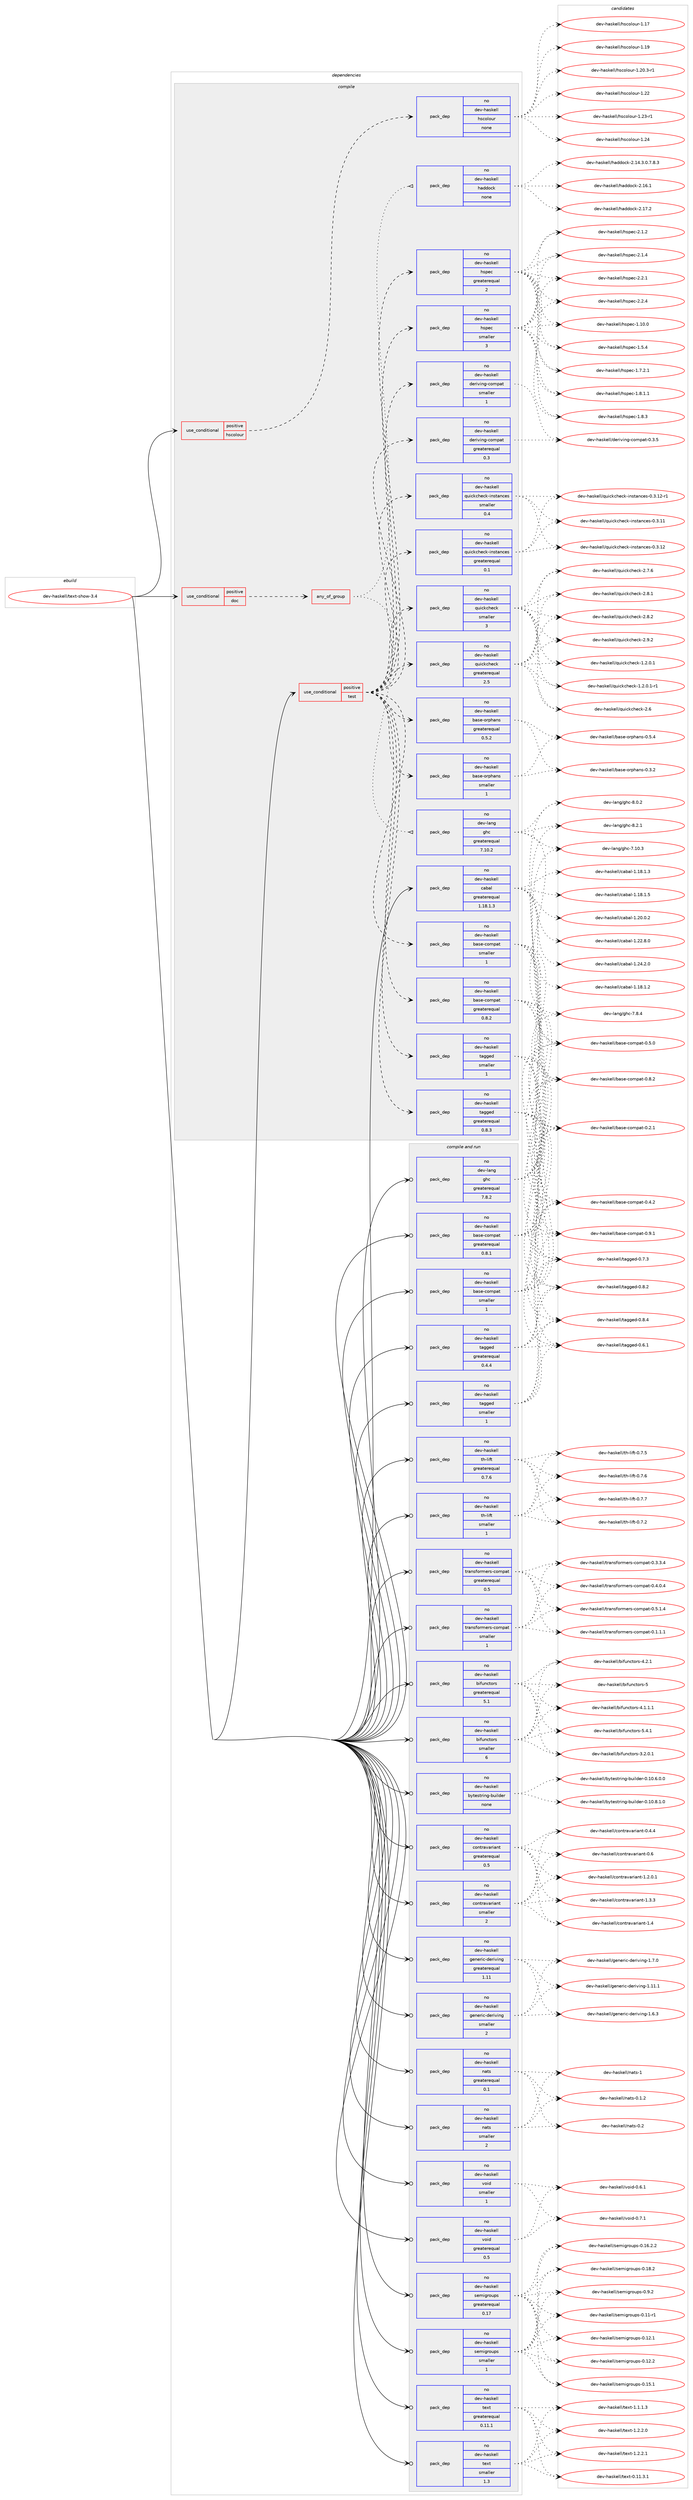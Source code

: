 digraph prolog {

# *************
# Graph options
# *************

newrank=true;
concentrate=true;
compound=true;
graph [rankdir=LR,fontname=Helvetica,fontsize=10,ranksep=1.5];#, ranksep=2.5, nodesep=0.2];
edge  [arrowhead=vee];
node  [fontname=Helvetica,fontsize=10];

# **********
# The ebuild
# **********

subgraph cluster_leftcol {
color=gray;
rank=same;
label=<<i>ebuild</i>>;
id [label="dev-haskell/text-show-3.4", color=red, width=4, href="../dev-haskell/text-show-3.4.svg"];
}

# ****************
# The dependencies
# ****************

subgraph cluster_midcol {
color=gray;
label=<<i>dependencies</i>>;
subgraph cluster_compile {
fillcolor="#eeeeee";
style=filled;
label=<<i>compile</i>>;
subgraph cond21066 {
dependency93930 [label=<<TABLE BORDER="0" CELLBORDER="1" CELLSPACING="0" CELLPADDING="4"><TR><TD ROWSPAN="3" CELLPADDING="10">use_conditional</TD></TR><TR><TD>positive</TD></TR><TR><TD>doc</TD></TR></TABLE>>, shape=none, color=red];
subgraph any2771 {
dependency93931 [label=<<TABLE BORDER="0" CELLBORDER="1" CELLSPACING="0" CELLPADDING="4"><TR><TD CELLPADDING="10">any_of_group</TD></TR></TABLE>>, shape=none, color=red];subgraph pack70063 {
dependency93932 [label=<<TABLE BORDER="0" CELLBORDER="1" CELLSPACING="0" CELLPADDING="4" WIDTH="220"><TR><TD ROWSPAN="6" CELLPADDING="30">pack_dep</TD></TR><TR><TD WIDTH="110">no</TD></TR><TR><TD>dev-haskell</TD></TR><TR><TD>haddock</TD></TR><TR><TD>none</TD></TR><TR><TD></TD></TR></TABLE>>, shape=none, color=blue];
}
dependency93931:e -> dependency93932:w [weight=20,style="dotted",arrowhead="oinv"];
subgraph pack70064 {
dependency93933 [label=<<TABLE BORDER="0" CELLBORDER="1" CELLSPACING="0" CELLPADDING="4" WIDTH="220"><TR><TD ROWSPAN="6" CELLPADDING="30">pack_dep</TD></TR><TR><TD WIDTH="110">no</TD></TR><TR><TD>dev-lang</TD></TR><TR><TD>ghc</TD></TR><TR><TD>greaterequal</TD></TR><TR><TD>7.10.2</TD></TR></TABLE>>, shape=none, color=blue];
}
dependency93931:e -> dependency93933:w [weight=20,style="dotted",arrowhead="oinv"];
}
dependency93930:e -> dependency93931:w [weight=20,style="dashed",arrowhead="vee"];
}
id:e -> dependency93930:w [weight=20,style="solid",arrowhead="vee"];
subgraph cond21067 {
dependency93934 [label=<<TABLE BORDER="0" CELLBORDER="1" CELLSPACING="0" CELLPADDING="4"><TR><TD ROWSPAN="3" CELLPADDING="10">use_conditional</TD></TR><TR><TD>positive</TD></TR><TR><TD>hscolour</TD></TR></TABLE>>, shape=none, color=red];
subgraph pack70065 {
dependency93935 [label=<<TABLE BORDER="0" CELLBORDER="1" CELLSPACING="0" CELLPADDING="4" WIDTH="220"><TR><TD ROWSPAN="6" CELLPADDING="30">pack_dep</TD></TR><TR><TD WIDTH="110">no</TD></TR><TR><TD>dev-haskell</TD></TR><TR><TD>hscolour</TD></TR><TR><TD>none</TD></TR><TR><TD></TD></TR></TABLE>>, shape=none, color=blue];
}
dependency93934:e -> dependency93935:w [weight=20,style="dashed",arrowhead="vee"];
}
id:e -> dependency93934:w [weight=20,style="solid",arrowhead="vee"];
subgraph cond21068 {
dependency93936 [label=<<TABLE BORDER="0" CELLBORDER="1" CELLSPACING="0" CELLPADDING="4"><TR><TD ROWSPAN="3" CELLPADDING="10">use_conditional</TD></TR><TR><TD>positive</TD></TR><TR><TD>test</TD></TR></TABLE>>, shape=none, color=red];
subgraph pack70066 {
dependency93937 [label=<<TABLE BORDER="0" CELLBORDER="1" CELLSPACING="0" CELLPADDING="4" WIDTH="220"><TR><TD ROWSPAN="6" CELLPADDING="30">pack_dep</TD></TR><TR><TD WIDTH="110">no</TD></TR><TR><TD>dev-haskell</TD></TR><TR><TD>base-compat</TD></TR><TR><TD>greaterequal</TD></TR><TR><TD>0.8.2</TD></TR></TABLE>>, shape=none, color=blue];
}
dependency93936:e -> dependency93937:w [weight=20,style="dashed",arrowhead="vee"];
subgraph pack70067 {
dependency93938 [label=<<TABLE BORDER="0" CELLBORDER="1" CELLSPACING="0" CELLPADDING="4" WIDTH="220"><TR><TD ROWSPAN="6" CELLPADDING="30">pack_dep</TD></TR><TR><TD WIDTH="110">no</TD></TR><TR><TD>dev-haskell</TD></TR><TR><TD>base-compat</TD></TR><TR><TD>smaller</TD></TR><TR><TD>1</TD></TR></TABLE>>, shape=none, color=blue];
}
dependency93936:e -> dependency93938:w [weight=20,style="dashed",arrowhead="vee"];
subgraph pack70068 {
dependency93939 [label=<<TABLE BORDER="0" CELLBORDER="1" CELLSPACING="0" CELLPADDING="4" WIDTH="220"><TR><TD ROWSPAN="6" CELLPADDING="30">pack_dep</TD></TR><TR><TD WIDTH="110">no</TD></TR><TR><TD>dev-haskell</TD></TR><TR><TD>base-orphans</TD></TR><TR><TD>greaterequal</TD></TR><TR><TD>0.5.2</TD></TR></TABLE>>, shape=none, color=blue];
}
dependency93936:e -> dependency93939:w [weight=20,style="dashed",arrowhead="vee"];
subgraph pack70069 {
dependency93940 [label=<<TABLE BORDER="0" CELLBORDER="1" CELLSPACING="0" CELLPADDING="4" WIDTH="220"><TR><TD ROWSPAN="6" CELLPADDING="30">pack_dep</TD></TR><TR><TD WIDTH="110">no</TD></TR><TR><TD>dev-haskell</TD></TR><TR><TD>base-orphans</TD></TR><TR><TD>smaller</TD></TR><TR><TD>1</TD></TR></TABLE>>, shape=none, color=blue];
}
dependency93936:e -> dependency93940:w [weight=20,style="dashed",arrowhead="vee"];
subgraph pack70070 {
dependency93941 [label=<<TABLE BORDER="0" CELLBORDER="1" CELLSPACING="0" CELLPADDING="4" WIDTH="220"><TR><TD ROWSPAN="6" CELLPADDING="30">pack_dep</TD></TR><TR><TD WIDTH="110">no</TD></TR><TR><TD>dev-haskell</TD></TR><TR><TD>deriving-compat</TD></TR><TR><TD>greaterequal</TD></TR><TR><TD>0.3</TD></TR></TABLE>>, shape=none, color=blue];
}
dependency93936:e -> dependency93941:w [weight=20,style="dashed",arrowhead="vee"];
subgraph pack70071 {
dependency93942 [label=<<TABLE BORDER="0" CELLBORDER="1" CELLSPACING="0" CELLPADDING="4" WIDTH="220"><TR><TD ROWSPAN="6" CELLPADDING="30">pack_dep</TD></TR><TR><TD WIDTH="110">no</TD></TR><TR><TD>dev-haskell</TD></TR><TR><TD>deriving-compat</TD></TR><TR><TD>smaller</TD></TR><TR><TD>1</TD></TR></TABLE>>, shape=none, color=blue];
}
dependency93936:e -> dependency93942:w [weight=20,style="dashed",arrowhead="vee"];
subgraph pack70072 {
dependency93943 [label=<<TABLE BORDER="0" CELLBORDER="1" CELLSPACING="0" CELLPADDING="4" WIDTH="220"><TR><TD ROWSPAN="6" CELLPADDING="30">pack_dep</TD></TR><TR><TD WIDTH="110">no</TD></TR><TR><TD>dev-haskell</TD></TR><TR><TD>hspec</TD></TR><TR><TD>greaterequal</TD></TR><TR><TD>2</TD></TR></TABLE>>, shape=none, color=blue];
}
dependency93936:e -> dependency93943:w [weight=20,style="dashed",arrowhead="vee"];
subgraph pack70073 {
dependency93944 [label=<<TABLE BORDER="0" CELLBORDER="1" CELLSPACING="0" CELLPADDING="4" WIDTH="220"><TR><TD ROWSPAN="6" CELLPADDING="30">pack_dep</TD></TR><TR><TD WIDTH="110">no</TD></TR><TR><TD>dev-haskell</TD></TR><TR><TD>hspec</TD></TR><TR><TD>smaller</TD></TR><TR><TD>3</TD></TR></TABLE>>, shape=none, color=blue];
}
dependency93936:e -> dependency93944:w [weight=20,style="dashed",arrowhead="vee"];
subgraph pack70074 {
dependency93945 [label=<<TABLE BORDER="0" CELLBORDER="1" CELLSPACING="0" CELLPADDING="4" WIDTH="220"><TR><TD ROWSPAN="6" CELLPADDING="30">pack_dep</TD></TR><TR><TD WIDTH="110">no</TD></TR><TR><TD>dev-haskell</TD></TR><TR><TD>quickcheck</TD></TR><TR><TD>greaterequal</TD></TR><TR><TD>2.5</TD></TR></TABLE>>, shape=none, color=blue];
}
dependency93936:e -> dependency93945:w [weight=20,style="dashed",arrowhead="vee"];
subgraph pack70075 {
dependency93946 [label=<<TABLE BORDER="0" CELLBORDER="1" CELLSPACING="0" CELLPADDING="4" WIDTH="220"><TR><TD ROWSPAN="6" CELLPADDING="30">pack_dep</TD></TR><TR><TD WIDTH="110">no</TD></TR><TR><TD>dev-haskell</TD></TR><TR><TD>quickcheck</TD></TR><TR><TD>smaller</TD></TR><TR><TD>3</TD></TR></TABLE>>, shape=none, color=blue];
}
dependency93936:e -> dependency93946:w [weight=20,style="dashed",arrowhead="vee"];
subgraph pack70076 {
dependency93947 [label=<<TABLE BORDER="0" CELLBORDER="1" CELLSPACING="0" CELLPADDING="4" WIDTH="220"><TR><TD ROWSPAN="6" CELLPADDING="30">pack_dep</TD></TR><TR><TD WIDTH="110">no</TD></TR><TR><TD>dev-haskell</TD></TR><TR><TD>quickcheck-instances</TD></TR><TR><TD>greaterequal</TD></TR><TR><TD>0.1</TD></TR></TABLE>>, shape=none, color=blue];
}
dependency93936:e -> dependency93947:w [weight=20,style="dashed",arrowhead="vee"];
subgraph pack70077 {
dependency93948 [label=<<TABLE BORDER="0" CELLBORDER="1" CELLSPACING="0" CELLPADDING="4" WIDTH="220"><TR><TD ROWSPAN="6" CELLPADDING="30">pack_dep</TD></TR><TR><TD WIDTH="110">no</TD></TR><TR><TD>dev-haskell</TD></TR><TR><TD>quickcheck-instances</TD></TR><TR><TD>smaller</TD></TR><TR><TD>0.4</TD></TR></TABLE>>, shape=none, color=blue];
}
dependency93936:e -> dependency93948:w [weight=20,style="dashed",arrowhead="vee"];
subgraph pack70078 {
dependency93949 [label=<<TABLE BORDER="0" CELLBORDER="1" CELLSPACING="0" CELLPADDING="4" WIDTH="220"><TR><TD ROWSPAN="6" CELLPADDING="30">pack_dep</TD></TR><TR><TD WIDTH="110">no</TD></TR><TR><TD>dev-haskell</TD></TR><TR><TD>tagged</TD></TR><TR><TD>greaterequal</TD></TR><TR><TD>0.8.3</TD></TR></TABLE>>, shape=none, color=blue];
}
dependency93936:e -> dependency93949:w [weight=20,style="dashed",arrowhead="vee"];
subgraph pack70079 {
dependency93950 [label=<<TABLE BORDER="0" CELLBORDER="1" CELLSPACING="0" CELLPADDING="4" WIDTH="220"><TR><TD ROWSPAN="6" CELLPADDING="30">pack_dep</TD></TR><TR><TD WIDTH="110">no</TD></TR><TR><TD>dev-haskell</TD></TR><TR><TD>tagged</TD></TR><TR><TD>smaller</TD></TR><TR><TD>1</TD></TR></TABLE>>, shape=none, color=blue];
}
dependency93936:e -> dependency93950:w [weight=20,style="dashed",arrowhead="vee"];
}
id:e -> dependency93936:w [weight=20,style="solid",arrowhead="vee"];
subgraph pack70080 {
dependency93951 [label=<<TABLE BORDER="0" CELLBORDER="1" CELLSPACING="0" CELLPADDING="4" WIDTH="220"><TR><TD ROWSPAN="6" CELLPADDING="30">pack_dep</TD></TR><TR><TD WIDTH="110">no</TD></TR><TR><TD>dev-haskell</TD></TR><TR><TD>cabal</TD></TR><TR><TD>greaterequal</TD></TR><TR><TD>1.18.1.3</TD></TR></TABLE>>, shape=none, color=blue];
}
id:e -> dependency93951:w [weight=20,style="solid",arrowhead="vee"];
}
subgraph cluster_compileandrun {
fillcolor="#eeeeee";
style=filled;
label=<<i>compile and run</i>>;
subgraph pack70081 {
dependency93952 [label=<<TABLE BORDER="0" CELLBORDER="1" CELLSPACING="0" CELLPADDING="4" WIDTH="220"><TR><TD ROWSPAN="6" CELLPADDING="30">pack_dep</TD></TR><TR><TD WIDTH="110">no</TD></TR><TR><TD>dev-haskell</TD></TR><TR><TD>base-compat</TD></TR><TR><TD>greaterequal</TD></TR><TR><TD>0.8.1</TD></TR></TABLE>>, shape=none, color=blue];
}
id:e -> dependency93952:w [weight=20,style="solid",arrowhead="odotvee"];
subgraph pack70082 {
dependency93953 [label=<<TABLE BORDER="0" CELLBORDER="1" CELLSPACING="0" CELLPADDING="4" WIDTH="220"><TR><TD ROWSPAN="6" CELLPADDING="30">pack_dep</TD></TR><TR><TD WIDTH="110">no</TD></TR><TR><TD>dev-haskell</TD></TR><TR><TD>base-compat</TD></TR><TR><TD>smaller</TD></TR><TR><TD>1</TD></TR></TABLE>>, shape=none, color=blue];
}
id:e -> dependency93953:w [weight=20,style="solid",arrowhead="odotvee"];
subgraph pack70083 {
dependency93954 [label=<<TABLE BORDER="0" CELLBORDER="1" CELLSPACING="0" CELLPADDING="4" WIDTH="220"><TR><TD ROWSPAN="6" CELLPADDING="30">pack_dep</TD></TR><TR><TD WIDTH="110">no</TD></TR><TR><TD>dev-haskell</TD></TR><TR><TD>bifunctors</TD></TR><TR><TD>greaterequal</TD></TR><TR><TD>5.1</TD></TR></TABLE>>, shape=none, color=blue];
}
id:e -> dependency93954:w [weight=20,style="solid",arrowhead="odotvee"];
subgraph pack70084 {
dependency93955 [label=<<TABLE BORDER="0" CELLBORDER="1" CELLSPACING="0" CELLPADDING="4" WIDTH="220"><TR><TD ROWSPAN="6" CELLPADDING="30">pack_dep</TD></TR><TR><TD WIDTH="110">no</TD></TR><TR><TD>dev-haskell</TD></TR><TR><TD>bifunctors</TD></TR><TR><TD>smaller</TD></TR><TR><TD>6</TD></TR></TABLE>>, shape=none, color=blue];
}
id:e -> dependency93955:w [weight=20,style="solid",arrowhead="odotvee"];
subgraph pack70085 {
dependency93956 [label=<<TABLE BORDER="0" CELLBORDER="1" CELLSPACING="0" CELLPADDING="4" WIDTH="220"><TR><TD ROWSPAN="6" CELLPADDING="30">pack_dep</TD></TR><TR><TD WIDTH="110">no</TD></TR><TR><TD>dev-haskell</TD></TR><TR><TD>bytestring-builder</TD></TR><TR><TD>none</TD></TR><TR><TD></TD></TR></TABLE>>, shape=none, color=blue];
}
id:e -> dependency93956:w [weight=20,style="solid",arrowhead="odotvee"];
subgraph pack70086 {
dependency93957 [label=<<TABLE BORDER="0" CELLBORDER="1" CELLSPACING="0" CELLPADDING="4" WIDTH="220"><TR><TD ROWSPAN="6" CELLPADDING="30">pack_dep</TD></TR><TR><TD WIDTH="110">no</TD></TR><TR><TD>dev-haskell</TD></TR><TR><TD>contravariant</TD></TR><TR><TD>greaterequal</TD></TR><TR><TD>0.5</TD></TR></TABLE>>, shape=none, color=blue];
}
id:e -> dependency93957:w [weight=20,style="solid",arrowhead="odotvee"];
subgraph pack70087 {
dependency93958 [label=<<TABLE BORDER="0" CELLBORDER="1" CELLSPACING="0" CELLPADDING="4" WIDTH="220"><TR><TD ROWSPAN="6" CELLPADDING="30">pack_dep</TD></TR><TR><TD WIDTH="110">no</TD></TR><TR><TD>dev-haskell</TD></TR><TR><TD>contravariant</TD></TR><TR><TD>smaller</TD></TR><TR><TD>2</TD></TR></TABLE>>, shape=none, color=blue];
}
id:e -> dependency93958:w [weight=20,style="solid",arrowhead="odotvee"];
subgraph pack70088 {
dependency93959 [label=<<TABLE BORDER="0" CELLBORDER="1" CELLSPACING="0" CELLPADDING="4" WIDTH="220"><TR><TD ROWSPAN="6" CELLPADDING="30">pack_dep</TD></TR><TR><TD WIDTH="110">no</TD></TR><TR><TD>dev-haskell</TD></TR><TR><TD>generic-deriving</TD></TR><TR><TD>greaterequal</TD></TR><TR><TD>1.11</TD></TR></TABLE>>, shape=none, color=blue];
}
id:e -> dependency93959:w [weight=20,style="solid",arrowhead="odotvee"];
subgraph pack70089 {
dependency93960 [label=<<TABLE BORDER="0" CELLBORDER="1" CELLSPACING="0" CELLPADDING="4" WIDTH="220"><TR><TD ROWSPAN="6" CELLPADDING="30">pack_dep</TD></TR><TR><TD WIDTH="110">no</TD></TR><TR><TD>dev-haskell</TD></TR><TR><TD>generic-deriving</TD></TR><TR><TD>smaller</TD></TR><TR><TD>2</TD></TR></TABLE>>, shape=none, color=blue];
}
id:e -> dependency93960:w [weight=20,style="solid",arrowhead="odotvee"];
subgraph pack70090 {
dependency93961 [label=<<TABLE BORDER="0" CELLBORDER="1" CELLSPACING="0" CELLPADDING="4" WIDTH="220"><TR><TD ROWSPAN="6" CELLPADDING="30">pack_dep</TD></TR><TR><TD WIDTH="110">no</TD></TR><TR><TD>dev-haskell</TD></TR><TR><TD>nats</TD></TR><TR><TD>greaterequal</TD></TR><TR><TD>0.1</TD></TR></TABLE>>, shape=none, color=blue];
}
id:e -> dependency93961:w [weight=20,style="solid",arrowhead="odotvee"];
subgraph pack70091 {
dependency93962 [label=<<TABLE BORDER="0" CELLBORDER="1" CELLSPACING="0" CELLPADDING="4" WIDTH="220"><TR><TD ROWSPAN="6" CELLPADDING="30">pack_dep</TD></TR><TR><TD WIDTH="110">no</TD></TR><TR><TD>dev-haskell</TD></TR><TR><TD>nats</TD></TR><TR><TD>smaller</TD></TR><TR><TD>2</TD></TR></TABLE>>, shape=none, color=blue];
}
id:e -> dependency93962:w [weight=20,style="solid",arrowhead="odotvee"];
subgraph pack70092 {
dependency93963 [label=<<TABLE BORDER="0" CELLBORDER="1" CELLSPACING="0" CELLPADDING="4" WIDTH="220"><TR><TD ROWSPAN="6" CELLPADDING="30">pack_dep</TD></TR><TR><TD WIDTH="110">no</TD></TR><TR><TD>dev-haskell</TD></TR><TR><TD>semigroups</TD></TR><TR><TD>greaterequal</TD></TR><TR><TD>0.17</TD></TR></TABLE>>, shape=none, color=blue];
}
id:e -> dependency93963:w [weight=20,style="solid",arrowhead="odotvee"];
subgraph pack70093 {
dependency93964 [label=<<TABLE BORDER="0" CELLBORDER="1" CELLSPACING="0" CELLPADDING="4" WIDTH="220"><TR><TD ROWSPAN="6" CELLPADDING="30">pack_dep</TD></TR><TR><TD WIDTH="110">no</TD></TR><TR><TD>dev-haskell</TD></TR><TR><TD>semigroups</TD></TR><TR><TD>smaller</TD></TR><TR><TD>1</TD></TR></TABLE>>, shape=none, color=blue];
}
id:e -> dependency93964:w [weight=20,style="solid",arrowhead="odotvee"];
subgraph pack70094 {
dependency93965 [label=<<TABLE BORDER="0" CELLBORDER="1" CELLSPACING="0" CELLPADDING="4" WIDTH="220"><TR><TD ROWSPAN="6" CELLPADDING="30">pack_dep</TD></TR><TR><TD WIDTH="110">no</TD></TR><TR><TD>dev-haskell</TD></TR><TR><TD>tagged</TD></TR><TR><TD>greaterequal</TD></TR><TR><TD>0.4.4</TD></TR></TABLE>>, shape=none, color=blue];
}
id:e -> dependency93965:w [weight=20,style="solid",arrowhead="odotvee"];
subgraph pack70095 {
dependency93966 [label=<<TABLE BORDER="0" CELLBORDER="1" CELLSPACING="0" CELLPADDING="4" WIDTH="220"><TR><TD ROWSPAN="6" CELLPADDING="30">pack_dep</TD></TR><TR><TD WIDTH="110">no</TD></TR><TR><TD>dev-haskell</TD></TR><TR><TD>tagged</TD></TR><TR><TD>smaller</TD></TR><TR><TD>1</TD></TR></TABLE>>, shape=none, color=blue];
}
id:e -> dependency93966:w [weight=20,style="solid",arrowhead="odotvee"];
subgraph pack70096 {
dependency93967 [label=<<TABLE BORDER="0" CELLBORDER="1" CELLSPACING="0" CELLPADDING="4" WIDTH="220"><TR><TD ROWSPAN="6" CELLPADDING="30">pack_dep</TD></TR><TR><TD WIDTH="110">no</TD></TR><TR><TD>dev-haskell</TD></TR><TR><TD>text</TD></TR><TR><TD>greaterequal</TD></TR><TR><TD>0.11.1</TD></TR></TABLE>>, shape=none, color=blue];
}
id:e -> dependency93967:w [weight=20,style="solid",arrowhead="odotvee"];
subgraph pack70097 {
dependency93968 [label=<<TABLE BORDER="0" CELLBORDER="1" CELLSPACING="0" CELLPADDING="4" WIDTH="220"><TR><TD ROWSPAN="6" CELLPADDING="30">pack_dep</TD></TR><TR><TD WIDTH="110">no</TD></TR><TR><TD>dev-haskell</TD></TR><TR><TD>text</TD></TR><TR><TD>smaller</TD></TR><TR><TD>1.3</TD></TR></TABLE>>, shape=none, color=blue];
}
id:e -> dependency93968:w [weight=20,style="solid",arrowhead="odotvee"];
subgraph pack70098 {
dependency93969 [label=<<TABLE BORDER="0" CELLBORDER="1" CELLSPACING="0" CELLPADDING="4" WIDTH="220"><TR><TD ROWSPAN="6" CELLPADDING="30">pack_dep</TD></TR><TR><TD WIDTH="110">no</TD></TR><TR><TD>dev-haskell</TD></TR><TR><TD>th-lift</TD></TR><TR><TD>greaterequal</TD></TR><TR><TD>0.7.6</TD></TR></TABLE>>, shape=none, color=blue];
}
id:e -> dependency93969:w [weight=20,style="solid",arrowhead="odotvee"];
subgraph pack70099 {
dependency93970 [label=<<TABLE BORDER="0" CELLBORDER="1" CELLSPACING="0" CELLPADDING="4" WIDTH="220"><TR><TD ROWSPAN="6" CELLPADDING="30">pack_dep</TD></TR><TR><TD WIDTH="110">no</TD></TR><TR><TD>dev-haskell</TD></TR><TR><TD>th-lift</TD></TR><TR><TD>smaller</TD></TR><TR><TD>1</TD></TR></TABLE>>, shape=none, color=blue];
}
id:e -> dependency93970:w [weight=20,style="solid",arrowhead="odotvee"];
subgraph pack70100 {
dependency93971 [label=<<TABLE BORDER="0" CELLBORDER="1" CELLSPACING="0" CELLPADDING="4" WIDTH="220"><TR><TD ROWSPAN="6" CELLPADDING="30">pack_dep</TD></TR><TR><TD WIDTH="110">no</TD></TR><TR><TD>dev-haskell</TD></TR><TR><TD>transformers-compat</TD></TR><TR><TD>greaterequal</TD></TR><TR><TD>0.5</TD></TR></TABLE>>, shape=none, color=blue];
}
id:e -> dependency93971:w [weight=20,style="solid",arrowhead="odotvee"];
subgraph pack70101 {
dependency93972 [label=<<TABLE BORDER="0" CELLBORDER="1" CELLSPACING="0" CELLPADDING="4" WIDTH="220"><TR><TD ROWSPAN="6" CELLPADDING="30">pack_dep</TD></TR><TR><TD WIDTH="110">no</TD></TR><TR><TD>dev-haskell</TD></TR><TR><TD>transformers-compat</TD></TR><TR><TD>smaller</TD></TR><TR><TD>1</TD></TR></TABLE>>, shape=none, color=blue];
}
id:e -> dependency93972:w [weight=20,style="solid",arrowhead="odotvee"];
subgraph pack70102 {
dependency93973 [label=<<TABLE BORDER="0" CELLBORDER="1" CELLSPACING="0" CELLPADDING="4" WIDTH="220"><TR><TD ROWSPAN="6" CELLPADDING="30">pack_dep</TD></TR><TR><TD WIDTH="110">no</TD></TR><TR><TD>dev-haskell</TD></TR><TR><TD>void</TD></TR><TR><TD>greaterequal</TD></TR><TR><TD>0.5</TD></TR></TABLE>>, shape=none, color=blue];
}
id:e -> dependency93973:w [weight=20,style="solid",arrowhead="odotvee"];
subgraph pack70103 {
dependency93974 [label=<<TABLE BORDER="0" CELLBORDER="1" CELLSPACING="0" CELLPADDING="4" WIDTH="220"><TR><TD ROWSPAN="6" CELLPADDING="30">pack_dep</TD></TR><TR><TD WIDTH="110">no</TD></TR><TR><TD>dev-haskell</TD></TR><TR><TD>void</TD></TR><TR><TD>smaller</TD></TR><TR><TD>1</TD></TR></TABLE>>, shape=none, color=blue];
}
id:e -> dependency93974:w [weight=20,style="solid",arrowhead="odotvee"];
subgraph pack70104 {
dependency93975 [label=<<TABLE BORDER="0" CELLBORDER="1" CELLSPACING="0" CELLPADDING="4" WIDTH="220"><TR><TD ROWSPAN="6" CELLPADDING="30">pack_dep</TD></TR><TR><TD WIDTH="110">no</TD></TR><TR><TD>dev-lang</TD></TR><TR><TD>ghc</TD></TR><TR><TD>greaterequal</TD></TR><TR><TD>7.8.2</TD></TR></TABLE>>, shape=none, color=blue];
}
id:e -> dependency93975:w [weight=20,style="solid",arrowhead="odotvee"];
}
subgraph cluster_run {
fillcolor="#eeeeee";
style=filled;
label=<<i>run</i>>;
}
}

# **************
# The candidates
# **************

subgraph cluster_choices {
rank=same;
color=gray;
label=<<i>candidates</i>>;

subgraph choice70063 {
color=black;
nodesep=1;
choice1001011184510497115107101108108471049710010011199107455046495246514648465546564651 [label="dev-haskell/haddock-2.14.3.0.7.8.3", color=red, width=4,href="../dev-haskell/haddock-2.14.3.0.7.8.3.svg"];
choice100101118451049711510710110810847104971001001119910745504649544649 [label="dev-haskell/haddock-2.16.1", color=red, width=4,href="../dev-haskell/haddock-2.16.1.svg"];
choice100101118451049711510710110810847104971001001119910745504649554650 [label="dev-haskell/haddock-2.17.2", color=red, width=4,href="../dev-haskell/haddock-2.17.2.svg"];
dependency93932:e -> choice1001011184510497115107101108108471049710010011199107455046495246514648465546564651:w [style=dotted,weight="100"];
dependency93932:e -> choice100101118451049711510710110810847104971001001119910745504649544649:w [style=dotted,weight="100"];
dependency93932:e -> choice100101118451049711510710110810847104971001001119910745504649554650:w [style=dotted,weight="100"];
}
subgraph choice70064 {
color=black;
nodesep=1;
choice1001011184510897110103471031049945554649484651 [label="dev-lang/ghc-7.10.3", color=red, width=4,href="../dev-lang/ghc-7.10.3.svg"];
choice10010111845108971101034710310499455546564652 [label="dev-lang/ghc-7.8.4", color=red, width=4,href="../dev-lang/ghc-7.8.4.svg"];
choice10010111845108971101034710310499455646484650 [label="dev-lang/ghc-8.0.2", color=red, width=4,href="../dev-lang/ghc-8.0.2.svg"];
choice10010111845108971101034710310499455646504649 [label="dev-lang/ghc-8.2.1", color=red, width=4,href="../dev-lang/ghc-8.2.1.svg"];
dependency93933:e -> choice1001011184510897110103471031049945554649484651:w [style=dotted,weight="100"];
dependency93933:e -> choice10010111845108971101034710310499455546564652:w [style=dotted,weight="100"];
dependency93933:e -> choice10010111845108971101034710310499455646484650:w [style=dotted,weight="100"];
dependency93933:e -> choice10010111845108971101034710310499455646504649:w [style=dotted,weight="100"];
}
subgraph choice70065 {
color=black;
nodesep=1;
choice100101118451049711510710110810847104115991111081111171144549464955 [label="dev-haskell/hscolour-1.17", color=red, width=4,href="../dev-haskell/hscolour-1.17.svg"];
choice100101118451049711510710110810847104115991111081111171144549464957 [label="dev-haskell/hscolour-1.19", color=red, width=4,href="../dev-haskell/hscolour-1.19.svg"];
choice10010111845104971151071011081084710411599111108111117114454946504846514511449 [label="dev-haskell/hscolour-1.20.3-r1", color=red, width=4,href="../dev-haskell/hscolour-1.20.3-r1.svg"];
choice100101118451049711510710110810847104115991111081111171144549465050 [label="dev-haskell/hscolour-1.22", color=red, width=4,href="../dev-haskell/hscolour-1.22.svg"];
choice1001011184510497115107101108108471041159911110811111711445494650514511449 [label="dev-haskell/hscolour-1.23-r1", color=red, width=4,href="../dev-haskell/hscolour-1.23-r1.svg"];
choice100101118451049711510710110810847104115991111081111171144549465052 [label="dev-haskell/hscolour-1.24", color=red, width=4,href="../dev-haskell/hscolour-1.24.svg"];
dependency93935:e -> choice100101118451049711510710110810847104115991111081111171144549464955:w [style=dotted,weight="100"];
dependency93935:e -> choice100101118451049711510710110810847104115991111081111171144549464957:w [style=dotted,weight="100"];
dependency93935:e -> choice10010111845104971151071011081084710411599111108111117114454946504846514511449:w [style=dotted,weight="100"];
dependency93935:e -> choice100101118451049711510710110810847104115991111081111171144549465050:w [style=dotted,weight="100"];
dependency93935:e -> choice1001011184510497115107101108108471041159911110811111711445494650514511449:w [style=dotted,weight="100"];
dependency93935:e -> choice100101118451049711510710110810847104115991111081111171144549465052:w [style=dotted,weight="100"];
}
subgraph choice70066 {
color=black;
nodesep=1;
choice1001011184510497115107101108108479897115101459911110911297116454846504649 [label="dev-haskell/base-compat-0.2.1", color=red, width=4,href="../dev-haskell/base-compat-0.2.1.svg"];
choice1001011184510497115107101108108479897115101459911110911297116454846524650 [label="dev-haskell/base-compat-0.4.2", color=red, width=4,href="../dev-haskell/base-compat-0.4.2.svg"];
choice1001011184510497115107101108108479897115101459911110911297116454846534648 [label="dev-haskell/base-compat-0.5.0", color=red, width=4,href="../dev-haskell/base-compat-0.5.0.svg"];
choice1001011184510497115107101108108479897115101459911110911297116454846564650 [label="dev-haskell/base-compat-0.8.2", color=red, width=4,href="../dev-haskell/base-compat-0.8.2.svg"];
choice1001011184510497115107101108108479897115101459911110911297116454846574649 [label="dev-haskell/base-compat-0.9.1", color=red, width=4,href="../dev-haskell/base-compat-0.9.1.svg"];
dependency93937:e -> choice1001011184510497115107101108108479897115101459911110911297116454846504649:w [style=dotted,weight="100"];
dependency93937:e -> choice1001011184510497115107101108108479897115101459911110911297116454846524650:w [style=dotted,weight="100"];
dependency93937:e -> choice1001011184510497115107101108108479897115101459911110911297116454846534648:w [style=dotted,weight="100"];
dependency93937:e -> choice1001011184510497115107101108108479897115101459911110911297116454846564650:w [style=dotted,weight="100"];
dependency93937:e -> choice1001011184510497115107101108108479897115101459911110911297116454846574649:w [style=dotted,weight="100"];
}
subgraph choice70067 {
color=black;
nodesep=1;
choice1001011184510497115107101108108479897115101459911110911297116454846504649 [label="dev-haskell/base-compat-0.2.1", color=red, width=4,href="../dev-haskell/base-compat-0.2.1.svg"];
choice1001011184510497115107101108108479897115101459911110911297116454846524650 [label="dev-haskell/base-compat-0.4.2", color=red, width=4,href="../dev-haskell/base-compat-0.4.2.svg"];
choice1001011184510497115107101108108479897115101459911110911297116454846534648 [label="dev-haskell/base-compat-0.5.0", color=red, width=4,href="../dev-haskell/base-compat-0.5.0.svg"];
choice1001011184510497115107101108108479897115101459911110911297116454846564650 [label="dev-haskell/base-compat-0.8.2", color=red, width=4,href="../dev-haskell/base-compat-0.8.2.svg"];
choice1001011184510497115107101108108479897115101459911110911297116454846574649 [label="dev-haskell/base-compat-0.9.1", color=red, width=4,href="../dev-haskell/base-compat-0.9.1.svg"];
dependency93938:e -> choice1001011184510497115107101108108479897115101459911110911297116454846504649:w [style=dotted,weight="100"];
dependency93938:e -> choice1001011184510497115107101108108479897115101459911110911297116454846524650:w [style=dotted,weight="100"];
dependency93938:e -> choice1001011184510497115107101108108479897115101459911110911297116454846534648:w [style=dotted,weight="100"];
dependency93938:e -> choice1001011184510497115107101108108479897115101459911110911297116454846564650:w [style=dotted,weight="100"];
dependency93938:e -> choice1001011184510497115107101108108479897115101459911110911297116454846574649:w [style=dotted,weight="100"];
}
subgraph choice70068 {
color=black;
nodesep=1;
choice10010111845104971151071011081084798971151014511111411210497110115454846514650 [label="dev-haskell/base-orphans-0.3.2", color=red, width=4,href="../dev-haskell/base-orphans-0.3.2.svg"];
choice10010111845104971151071011081084798971151014511111411210497110115454846534652 [label="dev-haskell/base-orphans-0.5.4", color=red, width=4,href="../dev-haskell/base-orphans-0.5.4.svg"];
dependency93939:e -> choice10010111845104971151071011081084798971151014511111411210497110115454846514650:w [style=dotted,weight="100"];
dependency93939:e -> choice10010111845104971151071011081084798971151014511111411210497110115454846534652:w [style=dotted,weight="100"];
}
subgraph choice70069 {
color=black;
nodesep=1;
choice10010111845104971151071011081084798971151014511111411210497110115454846514650 [label="dev-haskell/base-orphans-0.3.2", color=red, width=4,href="../dev-haskell/base-orphans-0.3.2.svg"];
choice10010111845104971151071011081084798971151014511111411210497110115454846534652 [label="dev-haskell/base-orphans-0.5.4", color=red, width=4,href="../dev-haskell/base-orphans-0.5.4.svg"];
dependency93940:e -> choice10010111845104971151071011081084798971151014511111411210497110115454846514650:w [style=dotted,weight="100"];
dependency93940:e -> choice10010111845104971151071011081084798971151014511111411210497110115454846534652:w [style=dotted,weight="100"];
}
subgraph choice70070 {
color=black;
nodesep=1;
choice100101118451049711510710110810847100101114105118105110103459911110911297116454846514653 [label="dev-haskell/deriving-compat-0.3.5", color=red, width=4,href="../dev-haskell/deriving-compat-0.3.5.svg"];
dependency93941:e -> choice100101118451049711510710110810847100101114105118105110103459911110911297116454846514653:w [style=dotted,weight="100"];
}
subgraph choice70071 {
color=black;
nodesep=1;
choice100101118451049711510710110810847100101114105118105110103459911110911297116454846514653 [label="dev-haskell/deriving-compat-0.3.5", color=red, width=4,href="../dev-haskell/deriving-compat-0.3.5.svg"];
dependency93942:e -> choice100101118451049711510710110810847100101114105118105110103459911110911297116454846514653:w [style=dotted,weight="100"];
}
subgraph choice70072 {
color=black;
nodesep=1;
choice1001011184510497115107101108108471041151121019945494649484648 [label="dev-haskell/hspec-1.10.0", color=red, width=4,href="../dev-haskell/hspec-1.10.0.svg"];
choice10010111845104971151071011081084710411511210199454946534652 [label="dev-haskell/hspec-1.5.4", color=red, width=4,href="../dev-haskell/hspec-1.5.4.svg"];
choice100101118451049711510710110810847104115112101994549465546504649 [label="dev-haskell/hspec-1.7.2.1", color=red, width=4,href="../dev-haskell/hspec-1.7.2.1.svg"];
choice100101118451049711510710110810847104115112101994549465646494649 [label="dev-haskell/hspec-1.8.1.1", color=red, width=4,href="../dev-haskell/hspec-1.8.1.1.svg"];
choice10010111845104971151071011081084710411511210199454946564651 [label="dev-haskell/hspec-1.8.3", color=red, width=4,href="../dev-haskell/hspec-1.8.3.svg"];
choice10010111845104971151071011081084710411511210199455046494650 [label="dev-haskell/hspec-2.1.2", color=red, width=4,href="../dev-haskell/hspec-2.1.2.svg"];
choice10010111845104971151071011081084710411511210199455046494652 [label="dev-haskell/hspec-2.1.4", color=red, width=4,href="../dev-haskell/hspec-2.1.4.svg"];
choice10010111845104971151071011081084710411511210199455046504649 [label="dev-haskell/hspec-2.2.1", color=red, width=4,href="../dev-haskell/hspec-2.2.1.svg"];
choice10010111845104971151071011081084710411511210199455046504652 [label="dev-haskell/hspec-2.2.4", color=red, width=4,href="../dev-haskell/hspec-2.2.4.svg"];
dependency93943:e -> choice1001011184510497115107101108108471041151121019945494649484648:w [style=dotted,weight="100"];
dependency93943:e -> choice10010111845104971151071011081084710411511210199454946534652:w [style=dotted,weight="100"];
dependency93943:e -> choice100101118451049711510710110810847104115112101994549465546504649:w [style=dotted,weight="100"];
dependency93943:e -> choice100101118451049711510710110810847104115112101994549465646494649:w [style=dotted,weight="100"];
dependency93943:e -> choice10010111845104971151071011081084710411511210199454946564651:w [style=dotted,weight="100"];
dependency93943:e -> choice10010111845104971151071011081084710411511210199455046494650:w [style=dotted,weight="100"];
dependency93943:e -> choice10010111845104971151071011081084710411511210199455046494652:w [style=dotted,weight="100"];
dependency93943:e -> choice10010111845104971151071011081084710411511210199455046504649:w [style=dotted,weight="100"];
dependency93943:e -> choice10010111845104971151071011081084710411511210199455046504652:w [style=dotted,weight="100"];
}
subgraph choice70073 {
color=black;
nodesep=1;
choice1001011184510497115107101108108471041151121019945494649484648 [label="dev-haskell/hspec-1.10.0", color=red, width=4,href="../dev-haskell/hspec-1.10.0.svg"];
choice10010111845104971151071011081084710411511210199454946534652 [label="dev-haskell/hspec-1.5.4", color=red, width=4,href="../dev-haskell/hspec-1.5.4.svg"];
choice100101118451049711510710110810847104115112101994549465546504649 [label="dev-haskell/hspec-1.7.2.1", color=red, width=4,href="../dev-haskell/hspec-1.7.2.1.svg"];
choice100101118451049711510710110810847104115112101994549465646494649 [label="dev-haskell/hspec-1.8.1.1", color=red, width=4,href="../dev-haskell/hspec-1.8.1.1.svg"];
choice10010111845104971151071011081084710411511210199454946564651 [label="dev-haskell/hspec-1.8.3", color=red, width=4,href="../dev-haskell/hspec-1.8.3.svg"];
choice10010111845104971151071011081084710411511210199455046494650 [label="dev-haskell/hspec-2.1.2", color=red, width=4,href="../dev-haskell/hspec-2.1.2.svg"];
choice10010111845104971151071011081084710411511210199455046494652 [label="dev-haskell/hspec-2.1.4", color=red, width=4,href="../dev-haskell/hspec-2.1.4.svg"];
choice10010111845104971151071011081084710411511210199455046504649 [label="dev-haskell/hspec-2.2.1", color=red, width=4,href="../dev-haskell/hspec-2.2.1.svg"];
choice10010111845104971151071011081084710411511210199455046504652 [label="dev-haskell/hspec-2.2.4", color=red, width=4,href="../dev-haskell/hspec-2.2.4.svg"];
dependency93944:e -> choice1001011184510497115107101108108471041151121019945494649484648:w [style=dotted,weight="100"];
dependency93944:e -> choice10010111845104971151071011081084710411511210199454946534652:w [style=dotted,weight="100"];
dependency93944:e -> choice100101118451049711510710110810847104115112101994549465546504649:w [style=dotted,weight="100"];
dependency93944:e -> choice100101118451049711510710110810847104115112101994549465646494649:w [style=dotted,weight="100"];
dependency93944:e -> choice10010111845104971151071011081084710411511210199454946564651:w [style=dotted,weight="100"];
dependency93944:e -> choice10010111845104971151071011081084710411511210199455046494650:w [style=dotted,weight="100"];
dependency93944:e -> choice10010111845104971151071011081084710411511210199455046494652:w [style=dotted,weight="100"];
dependency93944:e -> choice10010111845104971151071011081084710411511210199455046504649:w [style=dotted,weight="100"];
dependency93944:e -> choice10010111845104971151071011081084710411511210199455046504652:w [style=dotted,weight="100"];
}
subgraph choice70074 {
color=black;
nodesep=1;
choice1001011184510497115107101108108471131171059910799104101991074549465046484649 [label="dev-haskell/quickcheck-1.2.0.1", color=red, width=4,href="../dev-haskell/quickcheck-1.2.0.1.svg"];
choice10010111845104971151071011081084711311710599107991041019910745494650464846494511449 [label="dev-haskell/quickcheck-1.2.0.1-r1", color=red, width=4,href="../dev-haskell/quickcheck-1.2.0.1-r1.svg"];
choice10010111845104971151071011081084711311710599107991041019910745504654 [label="dev-haskell/quickcheck-2.6", color=red, width=4,href="../dev-haskell/quickcheck-2.6.svg"];
choice100101118451049711510710110810847113117105991079910410199107455046554654 [label="dev-haskell/quickcheck-2.7.6", color=red, width=4,href="../dev-haskell/quickcheck-2.7.6.svg"];
choice100101118451049711510710110810847113117105991079910410199107455046564649 [label="dev-haskell/quickcheck-2.8.1", color=red, width=4,href="../dev-haskell/quickcheck-2.8.1.svg"];
choice100101118451049711510710110810847113117105991079910410199107455046564650 [label="dev-haskell/quickcheck-2.8.2", color=red, width=4,href="../dev-haskell/quickcheck-2.8.2.svg"];
choice100101118451049711510710110810847113117105991079910410199107455046574650 [label="dev-haskell/quickcheck-2.9.2", color=red, width=4,href="../dev-haskell/quickcheck-2.9.2.svg"];
dependency93945:e -> choice1001011184510497115107101108108471131171059910799104101991074549465046484649:w [style=dotted,weight="100"];
dependency93945:e -> choice10010111845104971151071011081084711311710599107991041019910745494650464846494511449:w [style=dotted,weight="100"];
dependency93945:e -> choice10010111845104971151071011081084711311710599107991041019910745504654:w [style=dotted,weight="100"];
dependency93945:e -> choice100101118451049711510710110810847113117105991079910410199107455046554654:w [style=dotted,weight="100"];
dependency93945:e -> choice100101118451049711510710110810847113117105991079910410199107455046564649:w [style=dotted,weight="100"];
dependency93945:e -> choice100101118451049711510710110810847113117105991079910410199107455046564650:w [style=dotted,weight="100"];
dependency93945:e -> choice100101118451049711510710110810847113117105991079910410199107455046574650:w [style=dotted,weight="100"];
}
subgraph choice70075 {
color=black;
nodesep=1;
choice1001011184510497115107101108108471131171059910799104101991074549465046484649 [label="dev-haskell/quickcheck-1.2.0.1", color=red, width=4,href="../dev-haskell/quickcheck-1.2.0.1.svg"];
choice10010111845104971151071011081084711311710599107991041019910745494650464846494511449 [label="dev-haskell/quickcheck-1.2.0.1-r1", color=red, width=4,href="../dev-haskell/quickcheck-1.2.0.1-r1.svg"];
choice10010111845104971151071011081084711311710599107991041019910745504654 [label="dev-haskell/quickcheck-2.6", color=red, width=4,href="../dev-haskell/quickcheck-2.6.svg"];
choice100101118451049711510710110810847113117105991079910410199107455046554654 [label="dev-haskell/quickcheck-2.7.6", color=red, width=4,href="../dev-haskell/quickcheck-2.7.6.svg"];
choice100101118451049711510710110810847113117105991079910410199107455046564649 [label="dev-haskell/quickcheck-2.8.1", color=red, width=4,href="../dev-haskell/quickcheck-2.8.1.svg"];
choice100101118451049711510710110810847113117105991079910410199107455046564650 [label="dev-haskell/quickcheck-2.8.2", color=red, width=4,href="../dev-haskell/quickcheck-2.8.2.svg"];
choice100101118451049711510710110810847113117105991079910410199107455046574650 [label="dev-haskell/quickcheck-2.9.2", color=red, width=4,href="../dev-haskell/quickcheck-2.9.2.svg"];
dependency93946:e -> choice1001011184510497115107101108108471131171059910799104101991074549465046484649:w [style=dotted,weight="100"];
dependency93946:e -> choice10010111845104971151071011081084711311710599107991041019910745494650464846494511449:w [style=dotted,weight="100"];
dependency93946:e -> choice10010111845104971151071011081084711311710599107991041019910745504654:w [style=dotted,weight="100"];
dependency93946:e -> choice100101118451049711510710110810847113117105991079910410199107455046554654:w [style=dotted,weight="100"];
dependency93946:e -> choice100101118451049711510710110810847113117105991079910410199107455046564649:w [style=dotted,weight="100"];
dependency93946:e -> choice100101118451049711510710110810847113117105991079910410199107455046564650:w [style=dotted,weight="100"];
dependency93946:e -> choice100101118451049711510710110810847113117105991079910410199107455046574650:w [style=dotted,weight="100"];
}
subgraph choice70076 {
color=black;
nodesep=1;
choice10010111845104971151071011081084711311710599107991041019910745105110115116971109910111545484651464949 [label="dev-haskell/quickcheck-instances-0.3.11", color=red, width=4,href="../dev-haskell/quickcheck-instances-0.3.11.svg"];
choice10010111845104971151071011081084711311710599107991041019910745105110115116971109910111545484651464950 [label="dev-haskell/quickcheck-instances-0.3.12", color=red, width=4,href="../dev-haskell/quickcheck-instances-0.3.12.svg"];
choice100101118451049711510710110810847113117105991079910410199107451051101151169711099101115454846514649504511449 [label="dev-haskell/quickcheck-instances-0.3.12-r1", color=red, width=4,href="../dev-haskell/quickcheck-instances-0.3.12-r1.svg"];
dependency93947:e -> choice10010111845104971151071011081084711311710599107991041019910745105110115116971109910111545484651464949:w [style=dotted,weight="100"];
dependency93947:e -> choice10010111845104971151071011081084711311710599107991041019910745105110115116971109910111545484651464950:w [style=dotted,weight="100"];
dependency93947:e -> choice100101118451049711510710110810847113117105991079910410199107451051101151169711099101115454846514649504511449:w [style=dotted,weight="100"];
}
subgraph choice70077 {
color=black;
nodesep=1;
choice10010111845104971151071011081084711311710599107991041019910745105110115116971109910111545484651464949 [label="dev-haskell/quickcheck-instances-0.3.11", color=red, width=4,href="../dev-haskell/quickcheck-instances-0.3.11.svg"];
choice10010111845104971151071011081084711311710599107991041019910745105110115116971109910111545484651464950 [label="dev-haskell/quickcheck-instances-0.3.12", color=red, width=4,href="../dev-haskell/quickcheck-instances-0.3.12.svg"];
choice100101118451049711510710110810847113117105991079910410199107451051101151169711099101115454846514649504511449 [label="dev-haskell/quickcheck-instances-0.3.12-r1", color=red, width=4,href="../dev-haskell/quickcheck-instances-0.3.12-r1.svg"];
dependency93948:e -> choice10010111845104971151071011081084711311710599107991041019910745105110115116971109910111545484651464949:w [style=dotted,weight="100"];
dependency93948:e -> choice10010111845104971151071011081084711311710599107991041019910745105110115116971109910111545484651464950:w [style=dotted,weight="100"];
dependency93948:e -> choice100101118451049711510710110810847113117105991079910410199107451051101151169711099101115454846514649504511449:w [style=dotted,weight="100"];
}
subgraph choice70078 {
color=black;
nodesep=1;
choice10010111845104971151071011081084711697103103101100454846544649 [label="dev-haskell/tagged-0.6.1", color=red, width=4,href="../dev-haskell/tagged-0.6.1.svg"];
choice10010111845104971151071011081084711697103103101100454846554651 [label="dev-haskell/tagged-0.7.3", color=red, width=4,href="../dev-haskell/tagged-0.7.3.svg"];
choice10010111845104971151071011081084711697103103101100454846564650 [label="dev-haskell/tagged-0.8.2", color=red, width=4,href="../dev-haskell/tagged-0.8.2.svg"];
choice10010111845104971151071011081084711697103103101100454846564652 [label="dev-haskell/tagged-0.8.4", color=red, width=4,href="../dev-haskell/tagged-0.8.4.svg"];
dependency93949:e -> choice10010111845104971151071011081084711697103103101100454846544649:w [style=dotted,weight="100"];
dependency93949:e -> choice10010111845104971151071011081084711697103103101100454846554651:w [style=dotted,weight="100"];
dependency93949:e -> choice10010111845104971151071011081084711697103103101100454846564650:w [style=dotted,weight="100"];
dependency93949:e -> choice10010111845104971151071011081084711697103103101100454846564652:w [style=dotted,weight="100"];
}
subgraph choice70079 {
color=black;
nodesep=1;
choice10010111845104971151071011081084711697103103101100454846544649 [label="dev-haskell/tagged-0.6.1", color=red, width=4,href="../dev-haskell/tagged-0.6.1.svg"];
choice10010111845104971151071011081084711697103103101100454846554651 [label="dev-haskell/tagged-0.7.3", color=red, width=4,href="../dev-haskell/tagged-0.7.3.svg"];
choice10010111845104971151071011081084711697103103101100454846564650 [label="dev-haskell/tagged-0.8.2", color=red, width=4,href="../dev-haskell/tagged-0.8.2.svg"];
choice10010111845104971151071011081084711697103103101100454846564652 [label="dev-haskell/tagged-0.8.4", color=red, width=4,href="../dev-haskell/tagged-0.8.4.svg"];
dependency93950:e -> choice10010111845104971151071011081084711697103103101100454846544649:w [style=dotted,weight="100"];
dependency93950:e -> choice10010111845104971151071011081084711697103103101100454846554651:w [style=dotted,weight="100"];
dependency93950:e -> choice10010111845104971151071011081084711697103103101100454846564650:w [style=dotted,weight="100"];
dependency93950:e -> choice10010111845104971151071011081084711697103103101100454846564652:w [style=dotted,weight="100"];
}
subgraph choice70080 {
color=black;
nodesep=1;
choice10010111845104971151071011081084799979897108454946495646494650 [label="dev-haskell/cabal-1.18.1.2", color=red, width=4,href="../dev-haskell/cabal-1.18.1.2.svg"];
choice10010111845104971151071011081084799979897108454946495646494651 [label="dev-haskell/cabal-1.18.1.3", color=red, width=4,href="../dev-haskell/cabal-1.18.1.3.svg"];
choice10010111845104971151071011081084799979897108454946495646494653 [label="dev-haskell/cabal-1.18.1.5", color=red, width=4,href="../dev-haskell/cabal-1.18.1.5.svg"];
choice10010111845104971151071011081084799979897108454946504846484650 [label="dev-haskell/cabal-1.20.0.2", color=red, width=4,href="../dev-haskell/cabal-1.20.0.2.svg"];
choice10010111845104971151071011081084799979897108454946505046564648 [label="dev-haskell/cabal-1.22.8.0", color=red, width=4,href="../dev-haskell/cabal-1.22.8.0.svg"];
choice10010111845104971151071011081084799979897108454946505246504648 [label="dev-haskell/cabal-1.24.2.0", color=red, width=4,href="../dev-haskell/cabal-1.24.2.0.svg"];
dependency93951:e -> choice10010111845104971151071011081084799979897108454946495646494650:w [style=dotted,weight="100"];
dependency93951:e -> choice10010111845104971151071011081084799979897108454946495646494651:w [style=dotted,weight="100"];
dependency93951:e -> choice10010111845104971151071011081084799979897108454946495646494653:w [style=dotted,weight="100"];
dependency93951:e -> choice10010111845104971151071011081084799979897108454946504846484650:w [style=dotted,weight="100"];
dependency93951:e -> choice10010111845104971151071011081084799979897108454946505046564648:w [style=dotted,weight="100"];
dependency93951:e -> choice10010111845104971151071011081084799979897108454946505246504648:w [style=dotted,weight="100"];
}
subgraph choice70081 {
color=black;
nodesep=1;
choice1001011184510497115107101108108479897115101459911110911297116454846504649 [label="dev-haskell/base-compat-0.2.1", color=red, width=4,href="../dev-haskell/base-compat-0.2.1.svg"];
choice1001011184510497115107101108108479897115101459911110911297116454846524650 [label="dev-haskell/base-compat-0.4.2", color=red, width=4,href="../dev-haskell/base-compat-0.4.2.svg"];
choice1001011184510497115107101108108479897115101459911110911297116454846534648 [label="dev-haskell/base-compat-0.5.0", color=red, width=4,href="../dev-haskell/base-compat-0.5.0.svg"];
choice1001011184510497115107101108108479897115101459911110911297116454846564650 [label="dev-haskell/base-compat-0.8.2", color=red, width=4,href="../dev-haskell/base-compat-0.8.2.svg"];
choice1001011184510497115107101108108479897115101459911110911297116454846574649 [label="dev-haskell/base-compat-0.9.1", color=red, width=4,href="../dev-haskell/base-compat-0.9.1.svg"];
dependency93952:e -> choice1001011184510497115107101108108479897115101459911110911297116454846504649:w [style=dotted,weight="100"];
dependency93952:e -> choice1001011184510497115107101108108479897115101459911110911297116454846524650:w [style=dotted,weight="100"];
dependency93952:e -> choice1001011184510497115107101108108479897115101459911110911297116454846534648:w [style=dotted,weight="100"];
dependency93952:e -> choice1001011184510497115107101108108479897115101459911110911297116454846564650:w [style=dotted,weight="100"];
dependency93952:e -> choice1001011184510497115107101108108479897115101459911110911297116454846574649:w [style=dotted,weight="100"];
}
subgraph choice70082 {
color=black;
nodesep=1;
choice1001011184510497115107101108108479897115101459911110911297116454846504649 [label="dev-haskell/base-compat-0.2.1", color=red, width=4,href="../dev-haskell/base-compat-0.2.1.svg"];
choice1001011184510497115107101108108479897115101459911110911297116454846524650 [label="dev-haskell/base-compat-0.4.2", color=red, width=4,href="../dev-haskell/base-compat-0.4.2.svg"];
choice1001011184510497115107101108108479897115101459911110911297116454846534648 [label="dev-haskell/base-compat-0.5.0", color=red, width=4,href="../dev-haskell/base-compat-0.5.0.svg"];
choice1001011184510497115107101108108479897115101459911110911297116454846564650 [label="dev-haskell/base-compat-0.8.2", color=red, width=4,href="../dev-haskell/base-compat-0.8.2.svg"];
choice1001011184510497115107101108108479897115101459911110911297116454846574649 [label="dev-haskell/base-compat-0.9.1", color=red, width=4,href="../dev-haskell/base-compat-0.9.1.svg"];
dependency93953:e -> choice1001011184510497115107101108108479897115101459911110911297116454846504649:w [style=dotted,weight="100"];
dependency93953:e -> choice1001011184510497115107101108108479897115101459911110911297116454846524650:w [style=dotted,weight="100"];
dependency93953:e -> choice1001011184510497115107101108108479897115101459911110911297116454846534648:w [style=dotted,weight="100"];
dependency93953:e -> choice1001011184510497115107101108108479897115101459911110911297116454846564650:w [style=dotted,weight="100"];
dependency93953:e -> choice1001011184510497115107101108108479897115101459911110911297116454846574649:w [style=dotted,weight="100"];
}
subgraph choice70083 {
color=black;
nodesep=1;
choice10010111845104971151071011081084798105102117110991161111141154551465046484649 [label="dev-haskell/bifunctors-3.2.0.1", color=red, width=4,href="../dev-haskell/bifunctors-3.2.0.1.svg"];
choice10010111845104971151071011081084798105102117110991161111141154552464946494649 [label="dev-haskell/bifunctors-4.1.1.1", color=red, width=4,href="../dev-haskell/bifunctors-4.1.1.1.svg"];
choice1001011184510497115107101108108479810510211711099116111114115455246504649 [label="dev-haskell/bifunctors-4.2.1", color=red, width=4,href="../dev-haskell/bifunctors-4.2.1.svg"];
choice10010111845104971151071011081084798105102117110991161111141154553 [label="dev-haskell/bifunctors-5", color=red, width=4,href="../dev-haskell/bifunctors-5.svg"];
choice1001011184510497115107101108108479810510211711099116111114115455346524649 [label="dev-haskell/bifunctors-5.4.1", color=red, width=4,href="../dev-haskell/bifunctors-5.4.1.svg"];
dependency93954:e -> choice10010111845104971151071011081084798105102117110991161111141154551465046484649:w [style=dotted,weight="100"];
dependency93954:e -> choice10010111845104971151071011081084798105102117110991161111141154552464946494649:w [style=dotted,weight="100"];
dependency93954:e -> choice1001011184510497115107101108108479810510211711099116111114115455246504649:w [style=dotted,weight="100"];
dependency93954:e -> choice10010111845104971151071011081084798105102117110991161111141154553:w [style=dotted,weight="100"];
dependency93954:e -> choice1001011184510497115107101108108479810510211711099116111114115455346524649:w [style=dotted,weight="100"];
}
subgraph choice70084 {
color=black;
nodesep=1;
choice10010111845104971151071011081084798105102117110991161111141154551465046484649 [label="dev-haskell/bifunctors-3.2.0.1", color=red, width=4,href="../dev-haskell/bifunctors-3.2.0.1.svg"];
choice10010111845104971151071011081084798105102117110991161111141154552464946494649 [label="dev-haskell/bifunctors-4.1.1.1", color=red, width=4,href="../dev-haskell/bifunctors-4.1.1.1.svg"];
choice1001011184510497115107101108108479810510211711099116111114115455246504649 [label="dev-haskell/bifunctors-4.2.1", color=red, width=4,href="../dev-haskell/bifunctors-4.2.1.svg"];
choice10010111845104971151071011081084798105102117110991161111141154553 [label="dev-haskell/bifunctors-5", color=red, width=4,href="../dev-haskell/bifunctors-5.svg"];
choice1001011184510497115107101108108479810510211711099116111114115455346524649 [label="dev-haskell/bifunctors-5.4.1", color=red, width=4,href="../dev-haskell/bifunctors-5.4.1.svg"];
dependency93955:e -> choice10010111845104971151071011081084798105102117110991161111141154551465046484649:w [style=dotted,weight="100"];
dependency93955:e -> choice10010111845104971151071011081084798105102117110991161111141154552464946494649:w [style=dotted,weight="100"];
dependency93955:e -> choice1001011184510497115107101108108479810510211711099116111114115455246504649:w [style=dotted,weight="100"];
dependency93955:e -> choice10010111845104971151071011081084798105102117110991161111141154553:w [style=dotted,weight="100"];
dependency93955:e -> choice1001011184510497115107101108108479810510211711099116111114115455346524649:w [style=dotted,weight="100"];
}
subgraph choice70085 {
color=black;
nodesep=1;
choice1001011184510497115107101108108479812111610111511611410511010345981171051081001011144548464948465446484648 [label="dev-haskell/bytestring-builder-0.10.6.0.0", color=red, width=4,href="../dev-haskell/bytestring-builder-0.10.6.0.0.svg"];
choice1001011184510497115107101108108479812111610111511611410511010345981171051081001011144548464948465646494648 [label="dev-haskell/bytestring-builder-0.10.8.1.0", color=red, width=4,href="../dev-haskell/bytestring-builder-0.10.8.1.0.svg"];
dependency93956:e -> choice1001011184510497115107101108108479812111610111511611410511010345981171051081001011144548464948465446484648:w [style=dotted,weight="100"];
dependency93956:e -> choice1001011184510497115107101108108479812111610111511611410511010345981171051081001011144548464948465646494648:w [style=dotted,weight="100"];
}
subgraph choice70086 {
color=black;
nodesep=1;
choice10010111845104971151071011081084799111110116114971189711410597110116454846524652 [label="dev-haskell/contravariant-0.4.4", color=red, width=4,href="../dev-haskell/contravariant-0.4.4.svg"];
choice1001011184510497115107101108108479911111011611497118971141059711011645484654 [label="dev-haskell/contravariant-0.6", color=red, width=4,href="../dev-haskell/contravariant-0.6.svg"];
choice100101118451049711510710110810847991111101161149711897114105971101164549465046484649 [label="dev-haskell/contravariant-1.2.0.1", color=red, width=4,href="../dev-haskell/contravariant-1.2.0.1.svg"];
choice10010111845104971151071011081084799111110116114971189711410597110116454946514651 [label="dev-haskell/contravariant-1.3.3", color=red, width=4,href="../dev-haskell/contravariant-1.3.3.svg"];
choice1001011184510497115107101108108479911111011611497118971141059711011645494652 [label="dev-haskell/contravariant-1.4", color=red, width=4,href="../dev-haskell/contravariant-1.4.svg"];
dependency93957:e -> choice10010111845104971151071011081084799111110116114971189711410597110116454846524652:w [style=dotted,weight="100"];
dependency93957:e -> choice1001011184510497115107101108108479911111011611497118971141059711011645484654:w [style=dotted,weight="100"];
dependency93957:e -> choice100101118451049711510710110810847991111101161149711897114105971101164549465046484649:w [style=dotted,weight="100"];
dependency93957:e -> choice10010111845104971151071011081084799111110116114971189711410597110116454946514651:w [style=dotted,weight="100"];
dependency93957:e -> choice1001011184510497115107101108108479911111011611497118971141059711011645494652:w [style=dotted,weight="100"];
}
subgraph choice70087 {
color=black;
nodesep=1;
choice10010111845104971151071011081084799111110116114971189711410597110116454846524652 [label="dev-haskell/contravariant-0.4.4", color=red, width=4,href="../dev-haskell/contravariant-0.4.4.svg"];
choice1001011184510497115107101108108479911111011611497118971141059711011645484654 [label="dev-haskell/contravariant-0.6", color=red, width=4,href="../dev-haskell/contravariant-0.6.svg"];
choice100101118451049711510710110810847991111101161149711897114105971101164549465046484649 [label="dev-haskell/contravariant-1.2.0.1", color=red, width=4,href="../dev-haskell/contravariant-1.2.0.1.svg"];
choice10010111845104971151071011081084799111110116114971189711410597110116454946514651 [label="dev-haskell/contravariant-1.3.3", color=red, width=4,href="../dev-haskell/contravariant-1.3.3.svg"];
choice1001011184510497115107101108108479911111011611497118971141059711011645494652 [label="dev-haskell/contravariant-1.4", color=red, width=4,href="../dev-haskell/contravariant-1.4.svg"];
dependency93958:e -> choice10010111845104971151071011081084799111110116114971189711410597110116454846524652:w [style=dotted,weight="100"];
dependency93958:e -> choice1001011184510497115107101108108479911111011611497118971141059711011645484654:w [style=dotted,weight="100"];
dependency93958:e -> choice100101118451049711510710110810847991111101161149711897114105971101164549465046484649:w [style=dotted,weight="100"];
dependency93958:e -> choice10010111845104971151071011081084799111110116114971189711410597110116454946514651:w [style=dotted,weight="100"];
dependency93958:e -> choice1001011184510497115107101108108479911111011611497118971141059711011645494652:w [style=dotted,weight="100"];
}
subgraph choice70088 {
color=black;
nodesep=1;
choice100101118451049711510710110810847103101110101114105994510010111410511810511010345494649494649 [label="dev-haskell/generic-deriving-1.11.1", color=red, width=4,href="../dev-haskell/generic-deriving-1.11.1.svg"];
choice1001011184510497115107101108108471031011101011141059945100101114105118105110103454946544651 [label="dev-haskell/generic-deriving-1.6.3", color=red, width=4,href="../dev-haskell/generic-deriving-1.6.3.svg"];
choice1001011184510497115107101108108471031011101011141059945100101114105118105110103454946554648 [label="dev-haskell/generic-deriving-1.7.0", color=red, width=4,href="../dev-haskell/generic-deriving-1.7.0.svg"];
dependency93959:e -> choice100101118451049711510710110810847103101110101114105994510010111410511810511010345494649494649:w [style=dotted,weight="100"];
dependency93959:e -> choice1001011184510497115107101108108471031011101011141059945100101114105118105110103454946544651:w [style=dotted,weight="100"];
dependency93959:e -> choice1001011184510497115107101108108471031011101011141059945100101114105118105110103454946554648:w [style=dotted,weight="100"];
}
subgraph choice70089 {
color=black;
nodesep=1;
choice100101118451049711510710110810847103101110101114105994510010111410511810511010345494649494649 [label="dev-haskell/generic-deriving-1.11.1", color=red, width=4,href="../dev-haskell/generic-deriving-1.11.1.svg"];
choice1001011184510497115107101108108471031011101011141059945100101114105118105110103454946544651 [label="dev-haskell/generic-deriving-1.6.3", color=red, width=4,href="../dev-haskell/generic-deriving-1.6.3.svg"];
choice1001011184510497115107101108108471031011101011141059945100101114105118105110103454946554648 [label="dev-haskell/generic-deriving-1.7.0", color=red, width=4,href="../dev-haskell/generic-deriving-1.7.0.svg"];
dependency93960:e -> choice100101118451049711510710110810847103101110101114105994510010111410511810511010345494649494649:w [style=dotted,weight="100"];
dependency93960:e -> choice1001011184510497115107101108108471031011101011141059945100101114105118105110103454946544651:w [style=dotted,weight="100"];
dependency93960:e -> choice1001011184510497115107101108108471031011101011141059945100101114105118105110103454946554648:w [style=dotted,weight="100"];
}
subgraph choice70090 {
color=black;
nodesep=1;
choice10010111845104971151071011081084711097116115454846494650 [label="dev-haskell/nats-0.1.2", color=red, width=4,href="../dev-haskell/nats-0.1.2.svg"];
choice1001011184510497115107101108108471109711611545484650 [label="dev-haskell/nats-0.2", color=red, width=4,href="../dev-haskell/nats-0.2.svg"];
choice100101118451049711510710110810847110971161154549 [label="dev-haskell/nats-1", color=red, width=4,href="../dev-haskell/nats-1.svg"];
dependency93961:e -> choice10010111845104971151071011081084711097116115454846494650:w [style=dotted,weight="100"];
dependency93961:e -> choice1001011184510497115107101108108471109711611545484650:w [style=dotted,weight="100"];
dependency93961:e -> choice100101118451049711510710110810847110971161154549:w [style=dotted,weight="100"];
}
subgraph choice70091 {
color=black;
nodesep=1;
choice10010111845104971151071011081084711097116115454846494650 [label="dev-haskell/nats-0.1.2", color=red, width=4,href="../dev-haskell/nats-0.1.2.svg"];
choice1001011184510497115107101108108471109711611545484650 [label="dev-haskell/nats-0.2", color=red, width=4,href="../dev-haskell/nats-0.2.svg"];
choice100101118451049711510710110810847110971161154549 [label="dev-haskell/nats-1", color=red, width=4,href="../dev-haskell/nats-1.svg"];
dependency93962:e -> choice10010111845104971151071011081084711097116115454846494650:w [style=dotted,weight="100"];
dependency93962:e -> choice1001011184510497115107101108108471109711611545484650:w [style=dotted,weight="100"];
dependency93962:e -> choice100101118451049711510710110810847110971161154549:w [style=dotted,weight="100"];
}
subgraph choice70092 {
color=black;
nodesep=1;
choice10010111845104971151071011081084711510110910510311411111711211545484649494511449 [label="dev-haskell/semigroups-0.11-r1", color=red, width=4,href="../dev-haskell/semigroups-0.11-r1.svg"];
choice10010111845104971151071011081084711510110910510311411111711211545484649504649 [label="dev-haskell/semigroups-0.12.1", color=red, width=4,href="../dev-haskell/semigroups-0.12.1.svg"];
choice10010111845104971151071011081084711510110910510311411111711211545484649504650 [label="dev-haskell/semigroups-0.12.2", color=red, width=4,href="../dev-haskell/semigroups-0.12.2.svg"];
choice10010111845104971151071011081084711510110910510311411111711211545484649534649 [label="dev-haskell/semigroups-0.15.1", color=red, width=4,href="../dev-haskell/semigroups-0.15.1.svg"];
choice100101118451049711510710110810847115101109105103114111117112115454846495446504650 [label="dev-haskell/semigroups-0.16.2.2", color=red, width=4,href="../dev-haskell/semigroups-0.16.2.2.svg"];
choice10010111845104971151071011081084711510110910510311411111711211545484649564650 [label="dev-haskell/semigroups-0.18.2", color=red, width=4,href="../dev-haskell/semigroups-0.18.2.svg"];
choice100101118451049711510710110810847115101109105103114111117112115454846574650 [label="dev-haskell/semigroups-0.9.2", color=red, width=4,href="../dev-haskell/semigroups-0.9.2.svg"];
dependency93963:e -> choice10010111845104971151071011081084711510110910510311411111711211545484649494511449:w [style=dotted,weight="100"];
dependency93963:e -> choice10010111845104971151071011081084711510110910510311411111711211545484649504649:w [style=dotted,weight="100"];
dependency93963:e -> choice10010111845104971151071011081084711510110910510311411111711211545484649504650:w [style=dotted,weight="100"];
dependency93963:e -> choice10010111845104971151071011081084711510110910510311411111711211545484649534649:w [style=dotted,weight="100"];
dependency93963:e -> choice100101118451049711510710110810847115101109105103114111117112115454846495446504650:w [style=dotted,weight="100"];
dependency93963:e -> choice10010111845104971151071011081084711510110910510311411111711211545484649564650:w [style=dotted,weight="100"];
dependency93963:e -> choice100101118451049711510710110810847115101109105103114111117112115454846574650:w [style=dotted,weight="100"];
}
subgraph choice70093 {
color=black;
nodesep=1;
choice10010111845104971151071011081084711510110910510311411111711211545484649494511449 [label="dev-haskell/semigroups-0.11-r1", color=red, width=4,href="../dev-haskell/semigroups-0.11-r1.svg"];
choice10010111845104971151071011081084711510110910510311411111711211545484649504649 [label="dev-haskell/semigroups-0.12.1", color=red, width=4,href="../dev-haskell/semigroups-0.12.1.svg"];
choice10010111845104971151071011081084711510110910510311411111711211545484649504650 [label="dev-haskell/semigroups-0.12.2", color=red, width=4,href="../dev-haskell/semigroups-0.12.2.svg"];
choice10010111845104971151071011081084711510110910510311411111711211545484649534649 [label="dev-haskell/semigroups-0.15.1", color=red, width=4,href="../dev-haskell/semigroups-0.15.1.svg"];
choice100101118451049711510710110810847115101109105103114111117112115454846495446504650 [label="dev-haskell/semigroups-0.16.2.2", color=red, width=4,href="../dev-haskell/semigroups-0.16.2.2.svg"];
choice10010111845104971151071011081084711510110910510311411111711211545484649564650 [label="dev-haskell/semigroups-0.18.2", color=red, width=4,href="../dev-haskell/semigroups-0.18.2.svg"];
choice100101118451049711510710110810847115101109105103114111117112115454846574650 [label="dev-haskell/semigroups-0.9.2", color=red, width=4,href="../dev-haskell/semigroups-0.9.2.svg"];
dependency93964:e -> choice10010111845104971151071011081084711510110910510311411111711211545484649494511449:w [style=dotted,weight="100"];
dependency93964:e -> choice10010111845104971151071011081084711510110910510311411111711211545484649504649:w [style=dotted,weight="100"];
dependency93964:e -> choice10010111845104971151071011081084711510110910510311411111711211545484649504650:w [style=dotted,weight="100"];
dependency93964:e -> choice10010111845104971151071011081084711510110910510311411111711211545484649534649:w [style=dotted,weight="100"];
dependency93964:e -> choice100101118451049711510710110810847115101109105103114111117112115454846495446504650:w [style=dotted,weight="100"];
dependency93964:e -> choice10010111845104971151071011081084711510110910510311411111711211545484649564650:w [style=dotted,weight="100"];
dependency93964:e -> choice100101118451049711510710110810847115101109105103114111117112115454846574650:w [style=dotted,weight="100"];
}
subgraph choice70094 {
color=black;
nodesep=1;
choice10010111845104971151071011081084711697103103101100454846544649 [label="dev-haskell/tagged-0.6.1", color=red, width=4,href="../dev-haskell/tagged-0.6.1.svg"];
choice10010111845104971151071011081084711697103103101100454846554651 [label="dev-haskell/tagged-0.7.3", color=red, width=4,href="../dev-haskell/tagged-0.7.3.svg"];
choice10010111845104971151071011081084711697103103101100454846564650 [label="dev-haskell/tagged-0.8.2", color=red, width=4,href="../dev-haskell/tagged-0.8.2.svg"];
choice10010111845104971151071011081084711697103103101100454846564652 [label="dev-haskell/tagged-0.8.4", color=red, width=4,href="../dev-haskell/tagged-0.8.4.svg"];
dependency93965:e -> choice10010111845104971151071011081084711697103103101100454846544649:w [style=dotted,weight="100"];
dependency93965:e -> choice10010111845104971151071011081084711697103103101100454846554651:w [style=dotted,weight="100"];
dependency93965:e -> choice10010111845104971151071011081084711697103103101100454846564650:w [style=dotted,weight="100"];
dependency93965:e -> choice10010111845104971151071011081084711697103103101100454846564652:w [style=dotted,weight="100"];
}
subgraph choice70095 {
color=black;
nodesep=1;
choice10010111845104971151071011081084711697103103101100454846544649 [label="dev-haskell/tagged-0.6.1", color=red, width=4,href="../dev-haskell/tagged-0.6.1.svg"];
choice10010111845104971151071011081084711697103103101100454846554651 [label="dev-haskell/tagged-0.7.3", color=red, width=4,href="../dev-haskell/tagged-0.7.3.svg"];
choice10010111845104971151071011081084711697103103101100454846564650 [label="dev-haskell/tagged-0.8.2", color=red, width=4,href="../dev-haskell/tagged-0.8.2.svg"];
choice10010111845104971151071011081084711697103103101100454846564652 [label="dev-haskell/tagged-0.8.4", color=red, width=4,href="../dev-haskell/tagged-0.8.4.svg"];
dependency93966:e -> choice10010111845104971151071011081084711697103103101100454846544649:w [style=dotted,weight="100"];
dependency93966:e -> choice10010111845104971151071011081084711697103103101100454846554651:w [style=dotted,weight="100"];
dependency93966:e -> choice10010111845104971151071011081084711697103103101100454846564650:w [style=dotted,weight="100"];
dependency93966:e -> choice10010111845104971151071011081084711697103103101100454846564652:w [style=dotted,weight="100"];
}
subgraph choice70096 {
color=black;
nodesep=1;
choice100101118451049711510710110810847116101120116454846494946514649 [label="dev-haskell/text-0.11.3.1", color=red, width=4,href="../dev-haskell/text-0.11.3.1.svg"];
choice1001011184510497115107101108108471161011201164549464946494651 [label="dev-haskell/text-1.1.1.3", color=red, width=4,href="../dev-haskell/text-1.1.1.3.svg"];
choice1001011184510497115107101108108471161011201164549465046504648 [label="dev-haskell/text-1.2.2.0", color=red, width=4,href="../dev-haskell/text-1.2.2.0.svg"];
choice1001011184510497115107101108108471161011201164549465046504649 [label="dev-haskell/text-1.2.2.1", color=red, width=4,href="../dev-haskell/text-1.2.2.1.svg"];
dependency93967:e -> choice100101118451049711510710110810847116101120116454846494946514649:w [style=dotted,weight="100"];
dependency93967:e -> choice1001011184510497115107101108108471161011201164549464946494651:w [style=dotted,weight="100"];
dependency93967:e -> choice1001011184510497115107101108108471161011201164549465046504648:w [style=dotted,weight="100"];
dependency93967:e -> choice1001011184510497115107101108108471161011201164549465046504649:w [style=dotted,weight="100"];
}
subgraph choice70097 {
color=black;
nodesep=1;
choice100101118451049711510710110810847116101120116454846494946514649 [label="dev-haskell/text-0.11.3.1", color=red, width=4,href="../dev-haskell/text-0.11.3.1.svg"];
choice1001011184510497115107101108108471161011201164549464946494651 [label="dev-haskell/text-1.1.1.3", color=red, width=4,href="../dev-haskell/text-1.1.1.3.svg"];
choice1001011184510497115107101108108471161011201164549465046504648 [label="dev-haskell/text-1.2.2.0", color=red, width=4,href="../dev-haskell/text-1.2.2.0.svg"];
choice1001011184510497115107101108108471161011201164549465046504649 [label="dev-haskell/text-1.2.2.1", color=red, width=4,href="../dev-haskell/text-1.2.2.1.svg"];
dependency93968:e -> choice100101118451049711510710110810847116101120116454846494946514649:w [style=dotted,weight="100"];
dependency93968:e -> choice1001011184510497115107101108108471161011201164549464946494651:w [style=dotted,weight="100"];
dependency93968:e -> choice1001011184510497115107101108108471161011201164549465046504648:w [style=dotted,weight="100"];
dependency93968:e -> choice1001011184510497115107101108108471161011201164549465046504649:w [style=dotted,weight="100"];
}
subgraph choice70098 {
color=black;
nodesep=1;
choice10010111845104971151071011081084711610445108105102116454846554650 [label="dev-haskell/th-lift-0.7.2", color=red, width=4,href="../dev-haskell/th-lift-0.7.2.svg"];
choice10010111845104971151071011081084711610445108105102116454846554653 [label="dev-haskell/th-lift-0.7.5", color=red, width=4,href="../dev-haskell/th-lift-0.7.5.svg"];
choice10010111845104971151071011081084711610445108105102116454846554654 [label="dev-haskell/th-lift-0.7.6", color=red, width=4,href="../dev-haskell/th-lift-0.7.6.svg"];
choice10010111845104971151071011081084711610445108105102116454846554655 [label="dev-haskell/th-lift-0.7.7", color=red, width=4,href="../dev-haskell/th-lift-0.7.7.svg"];
dependency93969:e -> choice10010111845104971151071011081084711610445108105102116454846554650:w [style=dotted,weight="100"];
dependency93969:e -> choice10010111845104971151071011081084711610445108105102116454846554653:w [style=dotted,weight="100"];
dependency93969:e -> choice10010111845104971151071011081084711610445108105102116454846554654:w [style=dotted,weight="100"];
dependency93969:e -> choice10010111845104971151071011081084711610445108105102116454846554655:w [style=dotted,weight="100"];
}
subgraph choice70099 {
color=black;
nodesep=1;
choice10010111845104971151071011081084711610445108105102116454846554650 [label="dev-haskell/th-lift-0.7.2", color=red, width=4,href="../dev-haskell/th-lift-0.7.2.svg"];
choice10010111845104971151071011081084711610445108105102116454846554653 [label="dev-haskell/th-lift-0.7.5", color=red, width=4,href="../dev-haskell/th-lift-0.7.5.svg"];
choice10010111845104971151071011081084711610445108105102116454846554654 [label="dev-haskell/th-lift-0.7.6", color=red, width=4,href="../dev-haskell/th-lift-0.7.6.svg"];
choice10010111845104971151071011081084711610445108105102116454846554655 [label="dev-haskell/th-lift-0.7.7", color=red, width=4,href="../dev-haskell/th-lift-0.7.7.svg"];
dependency93970:e -> choice10010111845104971151071011081084711610445108105102116454846554650:w [style=dotted,weight="100"];
dependency93970:e -> choice10010111845104971151071011081084711610445108105102116454846554653:w [style=dotted,weight="100"];
dependency93970:e -> choice10010111845104971151071011081084711610445108105102116454846554654:w [style=dotted,weight="100"];
dependency93970:e -> choice10010111845104971151071011081084711610445108105102116454846554655:w [style=dotted,weight="100"];
}
subgraph choice70100 {
color=black;
nodesep=1;
choice100101118451049711510710110810847116114971101151021111141091011141154599111109112971164548464946494649 [label="dev-haskell/transformers-compat-0.1.1.1", color=red, width=4,href="../dev-haskell/transformers-compat-0.1.1.1.svg"];
choice100101118451049711510710110810847116114971101151021111141091011141154599111109112971164548465146514652 [label="dev-haskell/transformers-compat-0.3.3.4", color=red, width=4,href="../dev-haskell/transformers-compat-0.3.3.4.svg"];
choice100101118451049711510710110810847116114971101151021111141091011141154599111109112971164548465246484652 [label="dev-haskell/transformers-compat-0.4.0.4", color=red, width=4,href="../dev-haskell/transformers-compat-0.4.0.4.svg"];
choice100101118451049711510710110810847116114971101151021111141091011141154599111109112971164548465346494652 [label="dev-haskell/transformers-compat-0.5.1.4", color=red, width=4,href="../dev-haskell/transformers-compat-0.5.1.4.svg"];
dependency93971:e -> choice100101118451049711510710110810847116114971101151021111141091011141154599111109112971164548464946494649:w [style=dotted,weight="100"];
dependency93971:e -> choice100101118451049711510710110810847116114971101151021111141091011141154599111109112971164548465146514652:w [style=dotted,weight="100"];
dependency93971:e -> choice100101118451049711510710110810847116114971101151021111141091011141154599111109112971164548465246484652:w [style=dotted,weight="100"];
dependency93971:e -> choice100101118451049711510710110810847116114971101151021111141091011141154599111109112971164548465346494652:w [style=dotted,weight="100"];
}
subgraph choice70101 {
color=black;
nodesep=1;
choice100101118451049711510710110810847116114971101151021111141091011141154599111109112971164548464946494649 [label="dev-haskell/transformers-compat-0.1.1.1", color=red, width=4,href="../dev-haskell/transformers-compat-0.1.1.1.svg"];
choice100101118451049711510710110810847116114971101151021111141091011141154599111109112971164548465146514652 [label="dev-haskell/transformers-compat-0.3.3.4", color=red, width=4,href="../dev-haskell/transformers-compat-0.3.3.4.svg"];
choice100101118451049711510710110810847116114971101151021111141091011141154599111109112971164548465246484652 [label="dev-haskell/transformers-compat-0.4.0.4", color=red, width=4,href="../dev-haskell/transformers-compat-0.4.0.4.svg"];
choice100101118451049711510710110810847116114971101151021111141091011141154599111109112971164548465346494652 [label="dev-haskell/transformers-compat-0.5.1.4", color=red, width=4,href="../dev-haskell/transformers-compat-0.5.1.4.svg"];
dependency93972:e -> choice100101118451049711510710110810847116114971101151021111141091011141154599111109112971164548464946494649:w [style=dotted,weight="100"];
dependency93972:e -> choice100101118451049711510710110810847116114971101151021111141091011141154599111109112971164548465146514652:w [style=dotted,weight="100"];
dependency93972:e -> choice100101118451049711510710110810847116114971101151021111141091011141154599111109112971164548465246484652:w [style=dotted,weight="100"];
dependency93972:e -> choice100101118451049711510710110810847116114971101151021111141091011141154599111109112971164548465346494652:w [style=dotted,weight="100"];
}
subgraph choice70102 {
color=black;
nodesep=1;
choice100101118451049711510710110810847118111105100454846544649 [label="dev-haskell/void-0.6.1", color=red, width=4,href="../dev-haskell/void-0.6.1.svg"];
choice100101118451049711510710110810847118111105100454846554649 [label="dev-haskell/void-0.7.1", color=red, width=4,href="../dev-haskell/void-0.7.1.svg"];
dependency93973:e -> choice100101118451049711510710110810847118111105100454846544649:w [style=dotted,weight="100"];
dependency93973:e -> choice100101118451049711510710110810847118111105100454846554649:w [style=dotted,weight="100"];
}
subgraph choice70103 {
color=black;
nodesep=1;
choice100101118451049711510710110810847118111105100454846544649 [label="dev-haskell/void-0.6.1", color=red, width=4,href="../dev-haskell/void-0.6.1.svg"];
choice100101118451049711510710110810847118111105100454846554649 [label="dev-haskell/void-0.7.1", color=red, width=4,href="../dev-haskell/void-0.7.1.svg"];
dependency93974:e -> choice100101118451049711510710110810847118111105100454846544649:w [style=dotted,weight="100"];
dependency93974:e -> choice100101118451049711510710110810847118111105100454846554649:w [style=dotted,weight="100"];
}
subgraph choice70104 {
color=black;
nodesep=1;
choice1001011184510897110103471031049945554649484651 [label="dev-lang/ghc-7.10.3", color=red, width=4,href="../dev-lang/ghc-7.10.3.svg"];
choice10010111845108971101034710310499455546564652 [label="dev-lang/ghc-7.8.4", color=red, width=4,href="../dev-lang/ghc-7.8.4.svg"];
choice10010111845108971101034710310499455646484650 [label="dev-lang/ghc-8.0.2", color=red, width=4,href="../dev-lang/ghc-8.0.2.svg"];
choice10010111845108971101034710310499455646504649 [label="dev-lang/ghc-8.2.1", color=red, width=4,href="../dev-lang/ghc-8.2.1.svg"];
dependency93975:e -> choice1001011184510897110103471031049945554649484651:w [style=dotted,weight="100"];
dependency93975:e -> choice10010111845108971101034710310499455546564652:w [style=dotted,weight="100"];
dependency93975:e -> choice10010111845108971101034710310499455646484650:w [style=dotted,weight="100"];
dependency93975:e -> choice10010111845108971101034710310499455646504649:w [style=dotted,weight="100"];
}
}

}
